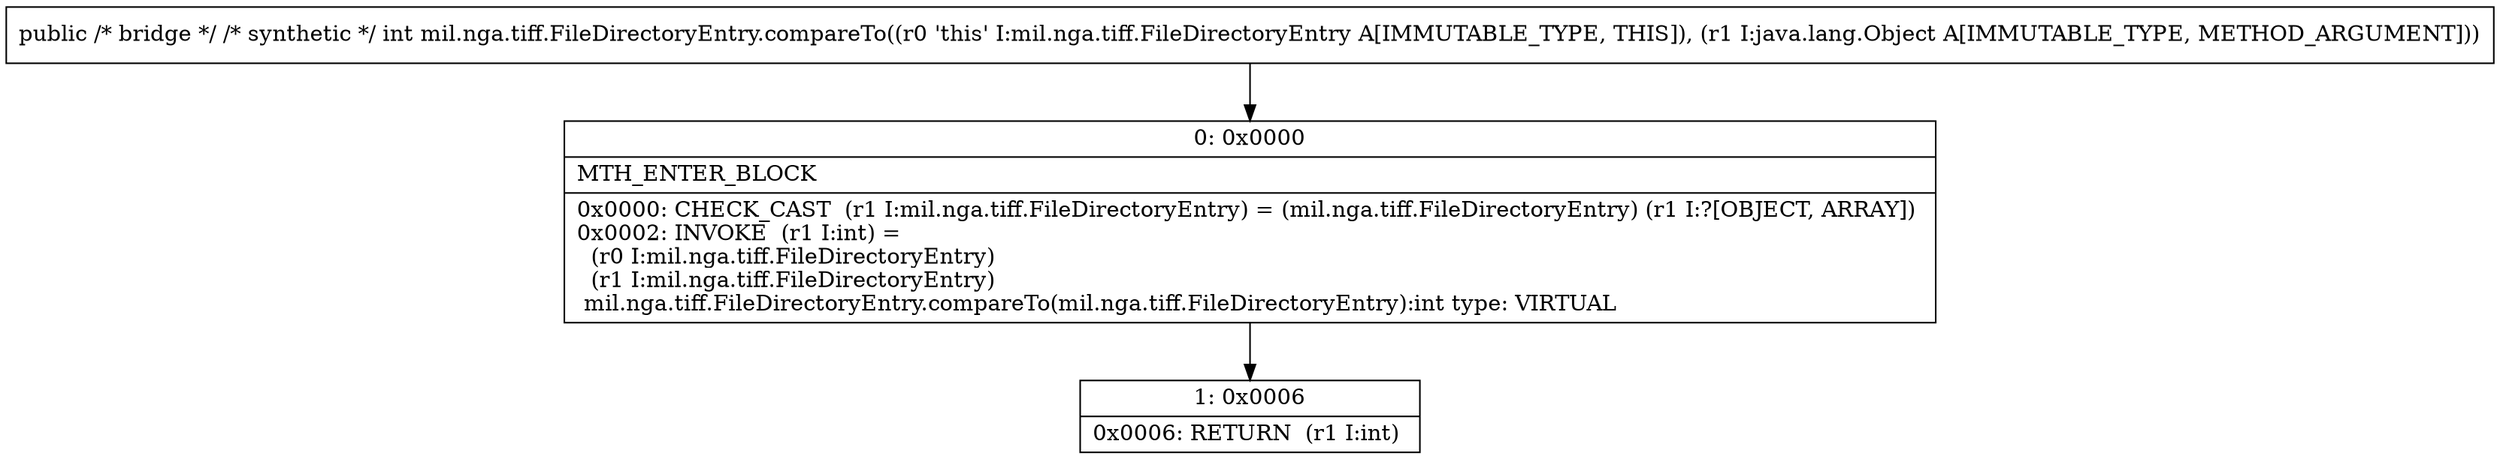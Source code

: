 digraph "CFG formil.nga.tiff.FileDirectoryEntry.compareTo(Ljava\/lang\/Object;)I" {
Node_0 [shape=record,label="{0\:\ 0x0000|MTH_ENTER_BLOCK\l|0x0000: CHECK_CAST  (r1 I:mil.nga.tiff.FileDirectoryEntry) = (mil.nga.tiff.FileDirectoryEntry) (r1 I:?[OBJECT, ARRAY]) \l0x0002: INVOKE  (r1 I:int) = \l  (r0 I:mil.nga.tiff.FileDirectoryEntry)\l  (r1 I:mil.nga.tiff.FileDirectoryEntry)\l mil.nga.tiff.FileDirectoryEntry.compareTo(mil.nga.tiff.FileDirectoryEntry):int type: VIRTUAL \l}"];
Node_1 [shape=record,label="{1\:\ 0x0006|0x0006: RETURN  (r1 I:int) \l}"];
MethodNode[shape=record,label="{public \/* bridge *\/ \/* synthetic *\/ int mil.nga.tiff.FileDirectoryEntry.compareTo((r0 'this' I:mil.nga.tiff.FileDirectoryEntry A[IMMUTABLE_TYPE, THIS]), (r1 I:java.lang.Object A[IMMUTABLE_TYPE, METHOD_ARGUMENT])) }"];
MethodNode -> Node_0;
Node_0 -> Node_1;
}

